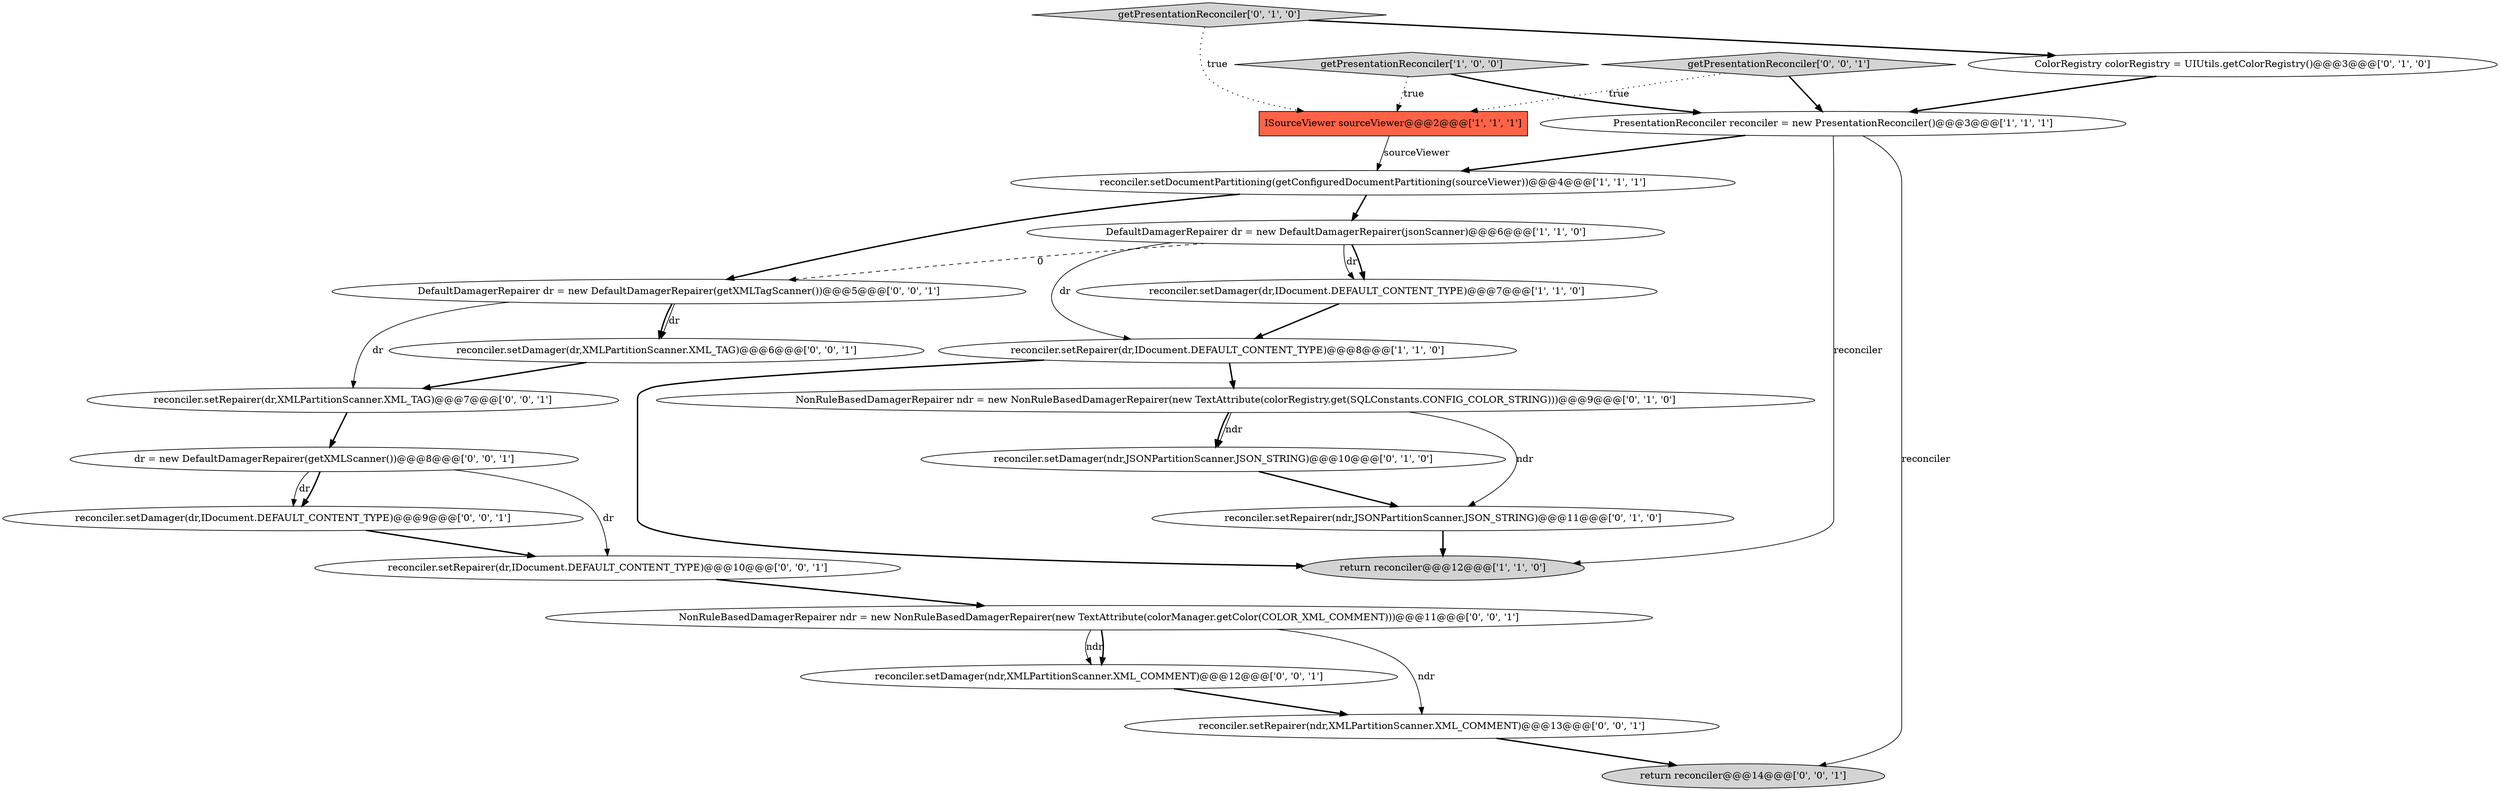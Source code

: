digraph {
14 [style = filled, label = "reconciler.setRepairer(dr,XMLPartitionScanner.XML_TAG)@@@7@@@['0', '0', '1']", fillcolor = white, shape = ellipse image = "AAA0AAABBB3BBB"];
23 [style = filled, label = "reconciler.setDamager(ndr,XMLPartitionScanner.XML_COMMENT)@@@12@@@['0', '0', '1']", fillcolor = white, shape = ellipse image = "AAA0AAABBB3BBB"];
4 [style = filled, label = "reconciler.setDocumentPartitioning(getConfiguredDocumentPartitioning(sourceViewer))@@@4@@@['1', '1', '1']", fillcolor = white, shape = ellipse image = "AAA0AAABBB1BBB"];
17 [style = filled, label = "reconciler.setDamager(dr,IDocument.DEFAULT_CONTENT_TYPE)@@@9@@@['0', '0', '1']", fillcolor = white, shape = ellipse image = "AAA0AAABBB3BBB"];
6 [style = filled, label = "ISourceViewer sourceViewer@@@2@@@['1', '1', '1']", fillcolor = tomato, shape = box image = "AAA0AAABBB1BBB"];
15 [style = filled, label = "reconciler.setRepairer(ndr,XMLPartitionScanner.XML_COMMENT)@@@13@@@['0', '0', '1']", fillcolor = white, shape = ellipse image = "AAA0AAABBB3BBB"];
5 [style = filled, label = "reconciler.setRepairer(dr,IDocument.DEFAULT_CONTENT_TYPE)@@@8@@@['1', '1', '0']", fillcolor = white, shape = ellipse image = "AAA0AAABBB1BBB"];
3 [style = filled, label = "PresentationReconciler reconciler = new PresentationReconciler()@@@3@@@['1', '1', '1']", fillcolor = white, shape = ellipse image = "AAA0AAABBB1BBB"];
2 [style = filled, label = "reconciler.setDamager(dr,IDocument.DEFAULT_CONTENT_TYPE)@@@7@@@['1', '1', '0']", fillcolor = white, shape = ellipse image = "AAA0AAABBB1BBB"];
9 [style = filled, label = "reconciler.setDamager(ndr,JSONPartitionScanner.JSON_STRING)@@@10@@@['0', '1', '0']", fillcolor = white, shape = ellipse image = "AAA1AAABBB2BBB"];
19 [style = filled, label = "NonRuleBasedDamagerRepairer ndr = new NonRuleBasedDamagerRepairer(new TextAttribute(colorManager.getColor(COLOR_XML_COMMENT)))@@@11@@@['0', '0', '1']", fillcolor = white, shape = ellipse image = "AAA0AAABBB3BBB"];
13 [style = filled, label = "reconciler.setDamager(dr,XMLPartitionScanner.XML_TAG)@@@6@@@['0', '0', '1']", fillcolor = white, shape = ellipse image = "AAA0AAABBB3BBB"];
16 [style = filled, label = "dr = new DefaultDamagerRepairer(getXMLScanner())@@@8@@@['0', '0', '1']", fillcolor = white, shape = ellipse image = "AAA0AAABBB3BBB"];
0 [style = filled, label = "return reconciler@@@12@@@['1', '1', '0']", fillcolor = lightgray, shape = ellipse image = "AAA0AAABBB1BBB"];
10 [style = filled, label = "getPresentationReconciler['0', '1', '0']", fillcolor = lightgray, shape = diamond image = "AAA0AAABBB2BBB"];
11 [style = filled, label = "reconciler.setRepairer(ndr,JSONPartitionScanner.JSON_STRING)@@@11@@@['0', '1', '0']", fillcolor = white, shape = ellipse image = "AAA1AAABBB2BBB"];
8 [style = filled, label = "ColorRegistry colorRegistry = UIUtils.getColorRegistry()@@@3@@@['0', '1', '0']", fillcolor = white, shape = ellipse image = "AAA1AAABBB2BBB"];
18 [style = filled, label = "getPresentationReconciler['0', '0', '1']", fillcolor = lightgray, shape = diamond image = "AAA0AAABBB3BBB"];
20 [style = filled, label = "DefaultDamagerRepairer dr = new DefaultDamagerRepairer(getXMLTagScanner())@@@5@@@['0', '0', '1']", fillcolor = white, shape = ellipse image = "AAA0AAABBB3BBB"];
7 [style = filled, label = "getPresentationReconciler['1', '0', '0']", fillcolor = lightgray, shape = diamond image = "AAA0AAABBB1BBB"];
12 [style = filled, label = "NonRuleBasedDamagerRepairer ndr = new NonRuleBasedDamagerRepairer(new TextAttribute(colorRegistry.get(SQLConstants.CONFIG_COLOR_STRING)))@@@9@@@['0', '1', '0']", fillcolor = white, shape = ellipse image = "AAA1AAABBB2BBB"];
1 [style = filled, label = "DefaultDamagerRepairer dr = new DefaultDamagerRepairer(jsonScanner)@@@6@@@['1', '1', '0']", fillcolor = white, shape = ellipse image = "AAA0AAABBB1BBB"];
22 [style = filled, label = "reconciler.setRepairer(dr,IDocument.DEFAULT_CONTENT_TYPE)@@@10@@@['0', '0', '1']", fillcolor = white, shape = ellipse image = "AAA0AAABBB3BBB"];
21 [style = filled, label = "return reconciler@@@14@@@['0', '0', '1']", fillcolor = lightgray, shape = ellipse image = "AAA0AAABBB3BBB"];
18->3 [style = bold, label=""];
22->19 [style = bold, label=""];
23->15 [style = bold, label=""];
16->17 [style = solid, label="dr"];
1->2 [style = solid, label="dr"];
19->23 [style = solid, label="ndr"];
9->11 [style = bold, label=""];
14->16 [style = bold, label=""];
1->5 [style = solid, label="dr"];
16->22 [style = solid, label="dr"];
2->5 [style = bold, label=""];
1->20 [style = dashed, label="0"];
11->0 [style = bold, label=""];
12->11 [style = solid, label="ndr"];
6->4 [style = solid, label="sourceViewer"];
10->8 [style = bold, label=""];
15->21 [style = bold, label=""];
3->0 [style = solid, label="reconciler"];
19->23 [style = bold, label=""];
4->20 [style = bold, label=""];
8->3 [style = bold, label=""];
4->1 [style = bold, label=""];
7->3 [style = bold, label=""];
12->9 [style = bold, label=""];
18->6 [style = dotted, label="true"];
5->0 [style = bold, label=""];
20->13 [style = bold, label=""];
20->14 [style = solid, label="dr"];
12->9 [style = solid, label="ndr"];
3->21 [style = solid, label="reconciler"];
20->13 [style = solid, label="dr"];
10->6 [style = dotted, label="true"];
5->12 [style = bold, label=""];
16->17 [style = bold, label=""];
17->22 [style = bold, label=""];
19->15 [style = solid, label="ndr"];
13->14 [style = bold, label=""];
1->2 [style = bold, label=""];
3->4 [style = bold, label=""];
7->6 [style = dotted, label="true"];
}
